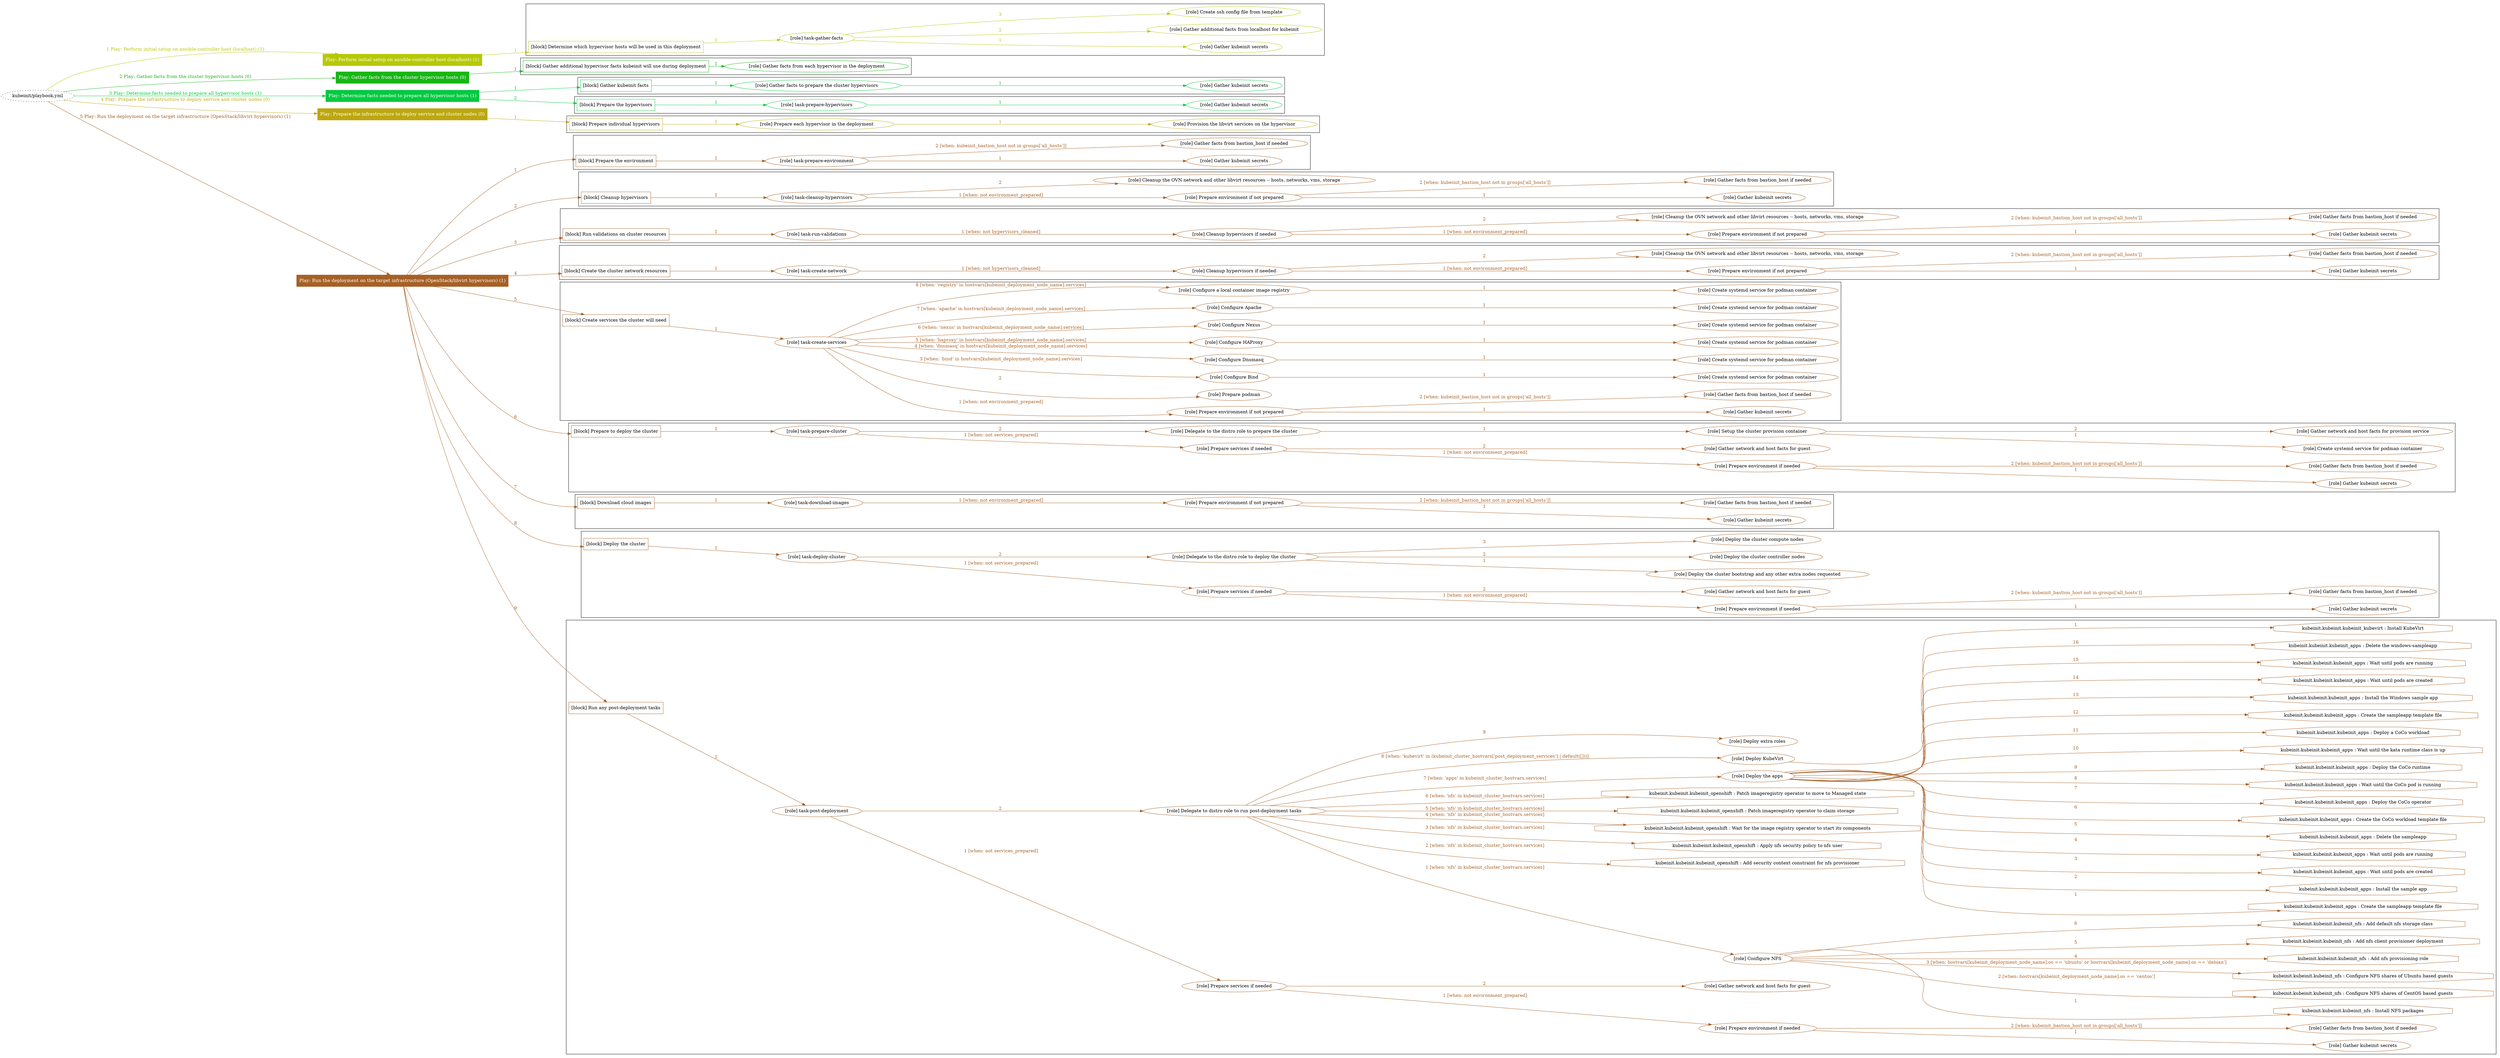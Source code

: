 digraph {
	graph [concentrate=true ordering=in rankdir=LR ratio=fill]
	edge [esep=5 sep=10]
	"kubeinit/playbook.yml" [URL="/home/runner/work/kubeinit/kubeinit/kubeinit/playbook.yml" id=playbook_7caccc2c style=dotted]
	"kubeinit/playbook.yml" -> play_052ec188 [label="1 Play: Perform initial setup on ansible-controller host (localhost) (1)" color="#b6c804" fontcolor="#b6c804" id=edge_play_052ec188 labeltooltip="1 Play: Perform initial setup on ansible-controller host (localhost) (1)" tooltip="1 Play: Perform initial setup on ansible-controller host (localhost) (1)"]
	subgraph "Play: Perform initial setup on ansible-controller host (localhost) (1)" {
		play_052ec188 [label="Play: Perform initial setup on ansible-controller host (localhost) (1)" URL="/home/runner/work/kubeinit/kubeinit/kubeinit/playbook.yml" color="#b6c804" fontcolor="#ffffff" id=play_052ec188 shape=box style=filled tooltip=localhost]
		play_052ec188 -> block_de390016 [label=1 color="#b6c804" fontcolor="#b6c804" id=edge_block_de390016 labeltooltip=1 tooltip=1]
		subgraph cluster_block_de390016 {
			block_de390016 [label="[block] Determine which hypervisor hosts will be used in this deployment" URL="/home/runner/work/kubeinit/kubeinit/kubeinit/playbook.yml" color="#b6c804" id=block_de390016 labeltooltip="Determine which hypervisor hosts will be used in this deployment" shape=box tooltip="Determine which hypervisor hosts will be used in this deployment"]
			block_de390016 -> role_a89147e7 [label="1 " color="#b6c804" fontcolor="#b6c804" id=edge_role_a89147e7 labeltooltip="1 " tooltip="1 "]
			subgraph "task-gather-facts" {
				role_a89147e7 [label="[role] task-gather-facts" URL="/home/runner/work/kubeinit/kubeinit/kubeinit/playbook.yml" color="#b6c804" id=role_a89147e7 tooltip="task-gather-facts"]
				role_a89147e7 -> role_5cc4574a [label="1 " color="#b6c804" fontcolor="#b6c804" id=edge_role_5cc4574a labeltooltip="1 " tooltip="1 "]
				subgraph "Gather kubeinit secrets" {
					role_5cc4574a [label="[role] Gather kubeinit secrets" URL="/home/runner/.ansible/collections/ansible_collections/kubeinit/kubeinit/roles/kubeinit_prepare/tasks/build_hypervisors_group.yml" color="#b6c804" id=role_5cc4574a tooltip="Gather kubeinit secrets"]
				}
				role_a89147e7 -> role_941da1dd [label="2 " color="#b6c804" fontcolor="#b6c804" id=edge_role_941da1dd labeltooltip="2 " tooltip="2 "]
				subgraph "Gather additional facts from localhost for kubeinit" {
					role_941da1dd [label="[role] Gather additional facts from localhost for kubeinit" URL="/home/runner/.ansible/collections/ansible_collections/kubeinit/kubeinit/roles/kubeinit_prepare/tasks/build_hypervisors_group.yml" color="#b6c804" id=role_941da1dd tooltip="Gather additional facts from localhost for kubeinit"]
				}
				role_a89147e7 -> role_3f30b07c [label="3 " color="#b6c804" fontcolor="#b6c804" id=edge_role_3f30b07c labeltooltip="3 " tooltip="3 "]
				subgraph "Create ssh config file from template" {
					role_3f30b07c [label="[role] Create ssh config file from template" URL="/home/runner/.ansible/collections/ansible_collections/kubeinit/kubeinit/roles/kubeinit_prepare/tasks/build_hypervisors_group.yml" color="#b6c804" id=role_3f30b07c tooltip="Create ssh config file from template"]
				}
			}
		}
	}
	"kubeinit/playbook.yml" -> play_6088ee90 [label="2 Play: Gather facts from the cluster hypervisor hosts (0)" color="#17b715" fontcolor="#17b715" id=edge_play_6088ee90 labeltooltip="2 Play: Gather facts from the cluster hypervisor hosts (0)" tooltip="2 Play: Gather facts from the cluster hypervisor hosts (0)"]
	subgraph "Play: Gather facts from the cluster hypervisor hosts (0)" {
		play_6088ee90 [label="Play: Gather facts from the cluster hypervisor hosts (0)" URL="/home/runner/work/kubeinit/kubeinit/kubeinit/playbook.yml" color="#17b715" fontcolor="#ffffff" id=play_6088ee90 shape=box style=filled tooltip="Play: Gather facts from the cluster hypervisor hosts (0)"]
		play_6088ee90 -> block_524aed94 [label=1 color="#17b715" fontcolor="#17b715" id=edge_block_524aed94 labeltooltip=1 tooltip=1]
		subgraph cluster_block_524aed94 {
			block_524aed94 [label="[block] Gather additional hypervisor facts kubeinit will use during deployment" URL="/home/runner/work/kubeinit/kubeinit/kubeinit/playbook.yml" color="#17b715" id=block_524aed94 labeltooltip="Gather additional hypervisor facts kubeinit will use during deployment" shape=box tooltip="Gather additional hypervisor facts kubeinit will use during deployment"]
			block_524aed94 -> role_f97b3490 [label="1 " color="#17b715" fontcolor="#17b715" id=edge_role_f97b3490 labeltooltip="1 " tooltip="1 "]
			subgraph "Gather facts from each hypervisor in the deployment" {
				role_f97b3490 [label="[role] Gather facts from each hypervisor in the deployment" URL="/home/runner/work/kubeinit/kubeinit/kubeinit/playbook.yml" color="#17b715" id=role_f97b3490 tooltip="Gather facts from each hypervisor in the deployment"]
			}
		}
	}
	"kubeinit/playbook.yml" -> play_246cdede [label="3 Play: Determine facts needed to prepare all hypervisor hosts (1)" color="#03c941" fontcolor="#03c941" id=edge_play_246cdede labeltooltip="3 Play: Determine facts needed to prepare all hypervisor hosts (1)" tooltip="3 Play: Determine facts needed to prepare all hypervisor hosts (1)"]
	subgraph "Play: Determine facts needed to prepare all hypervisor hosts (1)" {
		play_246cdede [label="Play: Determine facts needed to prepare all hypervisor hosts (1)" URL="/home/runner/work/kubeinit/kubeinit/kubeinit/playbook.yml" color="#03c941" fontcolor="#ffffff" id=play_246cdede shape=box style=filled tooltip=localhost]
		play_246cdede -> block_df36504a [label=1 color="#03c941" fontcolor="#03c941" id=edge_block_df36504a labeltooltip=1 tooltip=1]
		subgraph cluster_block_df36504a {
			block_df36504a [label="[block] Gather kubeinit facts" URL="/home/runner/work/kubeinit/kubeinit/kubeinit/playbook.yml" color="#03c941" id=block_df36504a labeltooltip="Gather kubeinit facts" shape=box tooltip="Gather kubeinit facts"]
			block_df36504a -> role_684ab163 [label="1 " color="#03c941" fontcolor="#03c941" id=edge_role_684ab163 labeltooltip="1 " tooltip="1 "]
			subgraph "Gather facts to prepare the cluster hypervisors" {
				role_684ab163 [label="[role] Gather facts to prepare the cluster hypervisors" URL="/home/runner/work/kubeinit/kubeinit/kubeinit/playbook.yml" color="#03c941" id=role_684ab163 tooltip="Gather facts to prepare the cluster hypervisors"]
				role_684ab163 -> role_bad10340 [label="1 " color="#03c941" fontcolor="#03c941" id=edge_role_bad10340 labeltooltip="1 " tooltip="1 "]
				subgraph "Gather kubeinit secrets" {
					role_bad10340 [label="[role] Gather kubeinit secrets" URL="/home/runner/.ansible/collections/ansible_collections/kubeinit/kubeinit/roles/kubeinit_prepare/tasks/gather_kubeinit_facts.yml" color="#03c941" id=role_bad10340 tooltip="Gather kubeinit secrets"]
				}
			}
		}
		play_246cdede -> block_a60d26b1 [label=2 color="#03c941" fontcolor="#03c941" id=edge_block_a60d26b1 labeltooltip=2 tooltip=2]
		subgraph cluster_block_a60d26b1 {
			block_a60d26b1 [label="[block] Prepare the hypervisors" URL="/home/runner/work/kubeinit/kubeinit/kubeinit/playbook.yml" color="#03c941" id=block_a60d26b1 labeltooltip="Prepare the hypervisors" shape=box tooltip="Prepare the hypervisors"]
			block_a60d26b1 -> role_0e15c439 [label="1 " color="#03c941" fontcolor="#03c941" id=edge_role_0e15c439 labeltooltip="1 " tooltip="1 "]
			subgraph "task-prepare-hypervisors" {
				role_0e15c439 [label="[role] task-prepare-hypervisors" URL="/home/runner/work/kubeinit/kubeinit/kubeinit/playbook.yml" color="#03c941" id=role_0e15c439 tooltip="task-prepare-hypervisors"]
				role_0e15c439 -> role_aad4781d [label="1 " color="#03c941" fontcolor="#03c941" id=edge_role_aad4781d labeltooltip="1 " tooltip="1 "]
				subgraph "Gather kubeinit secrets" {
					role_aad4781d [label="[role] Gather kubeinit secrets" URL="/home/runner/.ansible/collections/ansible_collections/kubeinit/kubeinit/roles/kubeinit_prepare/tasks/gather_kubeinit_facts.yml" color="#03c941" id=role_aad4781d tooltip="Gather kubeinit secrets"]
				}
			}
		}
	}
	"kubeinit/playbook.yml" -> play_c3476d2b [label="4 Play: Prepare the infrastructure to deploy service and cluster nodes (0)" color="#bda70f" fontcolor="#bda70f" id=edge_play_c3476d2b labeltooltip="4 Play: Prepare the infrastructure to deploy service and cluster nodes (0)" tooltip="4 Play: Prepare the infrastructure to deploy service and cluster nodes (0)"]
	subgraph "Play: Prepare the infrastructure to deploy service and cluster nodes (0)" {
		play_c3476d2b [label="Play: Prepare the infrastructure to deploy service and cluster nodes (0)" URL="/home/runner/work/kubeinit/kubeinit/kubeinit/playbook.yml" color="#bda70f" fontcolor="#ffffff" id=play_c3476d2b shape=box style=filled tooltip="Play: Prepare the infrastructure to deploy service and cluster nodes (0)"]
		play_c3476d2b -> block_75ac2900 [label=1 color="#bda70f" fontcolor="#bda70f" id=edge_block_75ac2900 labeltooltip=1 tooltip=1]
		subgraph cluster_block_75ac2900 {
			block_75ac2900 [label="[block] Prepare individual hypervisors" URL="/home/runner/work/kubeinit/kubeinit/kubeinit/playbook.yml" color="#bda70f" id=block_75ac2900 labeltooltip="Prepare individual hypervisors" shape=box tooltip="Prepare individual hypervisors"]
			block_75ac2900 -> role_3e5d1b0d [label="1 " color="#bda70f" fontcolor="#bda70f" id=edge_role_3e5d1b0d labeltooltip="1 " tooltip="1 "]
			subgraph "Prepare each hypervisor in the deployment" {
				role_3e5d1b0d [label="[role] Prepare each hypervisor in the deployment" URL="/home/runner/work/kubeinit/kubeinit/kubeinit/playbook.yml" color="#bda70f" id=role_3e5d1b0d tooltip="Prepare each hypervisor in the deployment"]
				role_3e5d1b0d -> role_a21c7b26 [label="1 " color="#bda70f" fontcolor="#bda70f" id=edge_role_a21c7b26 labeltooltip="1 " tooltip="1 "]
				subgraph "Provision the libvirt services on the hypervisor" {
					role_a21c7b26 [label="[role] Provision the libvirt services on the hypervisor" URL="/home/runner/.ansible/collections/ansible_collections/kubeinit/kubeinit/roles/kubeinit_prepare/tasks/prepare_hypervisor.yml" color="#bda70f" id=role_a21c7b26 tooltip="Provision the libvirt services on the hypervisor"]
				}
			}
		}
	}
	"kubeinit/playbook.yml" -> play_fa76d219 [label="5 Play: Run the deployment on the target infrastructure (OpenStack/libvirt hypervisors) (1)" color="#a66026" fontcolor="#a66026" id=edge_play_fa76d219 labeltooltip="5 Play: Run the deployment on the target infrastructure (OpenStack/libvirt hypervisors) (1)" tooltip="5 Play: Run the deployment on the target infrastructure (OpenStack/libvirt hypervisors) (1)"]
	subgraph "Play: Run the deployment on the target infrastructure (OpenStack/libvirt hypervisors) (1)" {
		play_fa76d219 [label="Play: Run the deployment on the target infrastructure (OpenStack/libvirt hypervisors) (1)" URL="/home/runner/work/kubeinit/kubeinit/kubeinit/playbook.yml" color="#a66026" fontcolor="#ffffff" id=play_fa76d219 shape=box style=filled tooltip=localhost]
		play_fa76d219 -> block_52be58df [label=1 color="#a66026" fontcolor="#a66026" id=edge_block_52be58df labeltooltip=1 tooltip=1]
		subgraph cluster_block_52be58df {
			block_52be58df [label="[block] Prepare the environment" URL="/home/runner/work/kubeinit/kubeinit/kubeinit/playbook.yml" color="#a66026" id=block_52be58df labeltooltip="Prepare the environment" shape=box tooltip="Prepare the environment"]
			block_52be58df -> role_22f18d8b [label="1 " color="#a66026" fontcolor="#a66026" id=edge_role_22f18d8b labeltooltip="1 " tooltip="1 "]
			subgraph "task-prepare-environment" {
				role_22f18d8b [label="[role] task-prepare-environment" URL="/home/runner/work/kubeinit/kubeinit/kubeinit/playbook.yml" color="#a66026" id=role_22f18d8b tooltip="task-prepare-environment"]
				role_22f18d8b -> role_0d97df07 [label="1 " color="#a66026" fontcolor="#a66026" id=edge_role_0d97df07 labeltooltip="1 " tooltip="1 "]
				subgraph "Gather kubeinit secrets" {
					role_0d97df07 [label="[role] Gather kubeinit secrets" URL="/home/runner/.ansible/collections/ansible_collections/kubeinit/kubeinit/roles/kubeinit_prepare/tasks/gather_kubeinit_facts.yml" color="#a66026" id=role_0d97df07 tooltip="Gather kubeinit secrets"]
				}
				role_22f18d8b -> role_8c4b9aba [label="2 [when: kubeinit_bastion_host not in groups['all_hosts']]" color="#a66026" fontcolor="#a66026" id=edge_role_8c4b9aba labeltooltip="2 [when: kubeinit_bastion_host not in groups['all_hosts']]" tooltip="2 [when: kubeinit_bastion_host not in groups['all_hosts']]"]
				subgraph "Gather facts from bastion_host if needed" {
					role_8c4b9aba [label="[role] Gather facts from bastion_host if needed" URL="/home/runner/.ansible/collections/ansible_collections/kubeinit/kubeinit/roles/kubeinit_prepare/tasks/main.yml" color="#a66026" id=role_8c4b9aba tooltip="Gather facts from bastion_host if needed"]
				}
			}
		}
		play_fa76d219 -> block_87f3bd7c [label=2 color="#a66026" fontcolor="#a66026" id=edge_block_87f3bd7c labeltooltip=2 tooltip=2]
		subgraph cluster_block_87f3bd7c {
			block_87f3bd7c [label="[block] Cleanup hypervisors" URL="/home/runner/work/kubeinit/kubeinit/kubeinit/playbook.yml" color="#a66026" id=block_87f3bd7c labeltooltip="Cleanup hypervisors" shape=box tooltip="Cleanup hypervisors"]
			block_87f3bd7c -> role_49908300 [label="1 " color="#a66026" fontcolor="#a66026" id=edge_role_49908300 labeltooltip="1 " tooltip="1 "]
			subgraph "task-cleanup-hypervisors" {
				role_49908300 [label="[role] task-cleanup-hypervisors" URL="/home/runner/work/kubeinit/kubeinit/kubeinit/playbook.yml" color="#a66026" id=role_49908300 tooltip="task-cleanup-hypervisors"]
				role_49908300 -> role_46cbdfb8 [label="1 [when: not environment_prepared]" color="#a66026" fontcolor="#a66026" id=edge_role_46cbdfb8 labeltooltip="1 [when: not environment_prepared]" tooltip="1 [when: not environment_prepared]"]
				subgraph "Prepare environment if not prepared" {
					role_46cbdfb8 [label="[role] Prepare environment if not prepared" URL="/home/runner/.ansible/collections/ansible_collections/kubeinit/kubeinit/roles/kubeinit_libvirt/tasks/cleanup_hypervisors.yml" color="#a66026" id=role_46cbdfb8 tooltip="Prepare environment if not prepared"]
					role_46cbdfb8 -> role_9b602594 [label="1 " color="#a66026" fontcolor="#a66026" id=edge_role_9b602594 labeltooltip="1 " tooltip="1 "]
					subgraph "Gather kubeinit secrets" {
						role_9b602594 [label="[role] Gather kubeinit secrets" URL="/home/runner/.ansible/collections/ansible_collections/kubeinit/kubeinit/roles/kubeinit_prepare/tasks/gather_kubeinit_facts.yml" color="#a66026" id=role_9b602594 tooltip="Gather kubeinit secrets"]
					}
					role_46cbdfb8 -> role_7b9285cd [label="2 [when: kubeinit_bastion_host not in groups['all_hosts']]" color="#a66026" fontcolor="#a66026" id=edge_role_7b9285cd labeltooltip="2 [when: kubeinit_bastion_host not in groups['all_hosts']]" tooltip="2 [when: kubeinit_bastion_host not in groups['all_hosts']]"]
					subgraph "Gather facts from bastion_host if needed" {
						role_7b9285cd [label="[role] Gather facts from bastion_host if needed" URL="/home/runner/.ansible/collections/ansible_collections/kubeinit/kubeinit/roles/kubeinit_prepare/tasks/main.yml" color="#a66026" id=role_7b9285cd tooltip="Gather facts from bastion_host if needed"]
					}
				}
				role_49908300 -> role_9b6a5ab7 [label="2 " color="#a66026" fontcolor="#a66026" id=edge_role_9b6a5ab7 labeltooltip="2 " tooltip="2 "]
				subgraph "Cleanup the OVN network and other libvirt resources -- hosts, networks, vms, storage" {
					role_9b6a5ab7 [label="[role] Cleanup the OVN network and other libvirt resources -- hosts, networks, vms, storage" URL="/home/runner/.ansible/collections/ansible_collections/kubeinit/kubeinit/roles/kubeinit_libvirt/tasks/cleanup_hypervisors.yml" color="#a66026" id=role_9b6a5ab7 tooltip="Cleanup the OVN network and other libvirt resources -- hosts, networks, vms, storage"]
				}
			}
		}
		play_fa76d219 -> block_593d9c73 [label=3 color="#a66026" fontcolor="#a66026" id=edge_block_593d9c73 labeltooltip=3 tooltip=3]
		subgraph cluster_block_593d9c73 {
			block_593d9c73 [label="[block] Run validations on cluster resources" URL="/home/runner/work/kubeinit/kubeinit/kubeinit/playbook.yml" color="#a66026" id=block_593d9c73 labeltooltip="Run validations on cluster resources" shape=box tooltip="Run validations on cluster resources"]
			block_593d9c73 -> role_c6d130b9 [label="1 " color="#a66026" fontcolor="#a66026" id=edge_role_c6d130b9 labeltooltip="1 " tooltip="1 "]
			subgraph "task-run-validations" {
				role_c6d130b9 [label="[role] task-run-validations" URL="/home/runner/work/kubeinit/kubeinit/kubeinit/playbook.yml" color="#a66026" id=role_c6d130b9 tooltip="task-run-validations"]
				role_c6d130b9 -> role_a8883b51 [label="1 [when: not hypervisors_cleaned]" color="#a66026" fontcolor="#a66026" id=edge_role_a8883b51 labeltooltip="1 [when: not hypervisors_cleaned]" tooltip="1 [when: not hypervisors_cleaned]"]
				subgraph "Cleanup hypervisors if needed" {
					role_a8883b51 [label="[role] Cleanup hypervisors if needed" URL="/home/runner/.ansible/collections/ansible_collections/kubeinit/kubeinit/roles/kubeinit_validations/tasks/main.yml" color="#a66026" id=role_a8883b51 tooltip="Cleanup hypervisors if needed"]
					role_a8883b51 -> role_272aaaf1 [label="1 [when: not environment_prepared]" color="#a66026" fontcolor="#a66026" id=edge_role_272aaaf1 labeltooltip="1 [when: not environment_prepared]" tooltip="1 [when: not environment_prepared]"]
					subgraph "Prepare environment if not prepared" {
						role_272aaaf1 [label="[role] Prepare environment if not prepared" URL="/home/runner/.ansible/collections/ansible_collections/kubeinit/kubeinit/roles/kubeinit_libvirt/tasks/cleanup_hypervisors.yml" color="#a66026" id=role_272aaaf1 tooltip="Prepare environment if not prepared"]
						role_272aaaf1 -> role_849176b8 [label="1 " color="#a66026" fontcolor="#a66026" id=edge_role_849176b8 labeltooltip="1 " tooltip="1 "]
						subgraph "Gather kubeinit secrets" {
							role_849176b8 [label="[role] Gather kubeinit secrets" URL="/home/runner/.ansible/collections/ansible_collections/kubeinit/kubeinit/roles/kubeinit_prepare/tasks/gather_kubeinit_facts.yml" color="#a66026" id=role_849176b8 tooltip="Gather kubeinit secrets"]
						}
						role_272aaaf1 -> role_8561d963 [label="2 [when: kubeinit_bastion_host not in groups['all_hosts']]" color="#a66026" fontcolor="#a66026" id=edge_role_8561d963 labeltooltip="2 [when: kubeinit_bastion_host not in groups['all_hosts']]" tooltip="2 [when: kubeinit_bastion_host not in groups['all_hosts']]"]
						subgraph "Gather facts from bastion_host if needed" {
							role_8561d963 [label="[role] Gather facts from bastion_host if needed" URL="/home/runner/.ansible/collections/ansible_collections/kubeinit/kubeinit/roles/kubeinit_prepare/tasks/main.yml" color="#a66026" id=role_8561d963 tooltip="Gather facts from bastion_host if needed"]
						}
					}
					role_a8883b51 -> role_794e3083 [label="2 " color="#a66026" fontcolor="#a66026" id=edge_role_794e3083 labeltooltip="2 " tooltip="2 "]
					subgraph "Cleanup the OVN network and other libvirt resources -- hosts, networks, vms, storage" {
						role_794e3083 [label="[role] Cleanup the OVN network and other libvirt resources -- hosts, networks, vms, storage" URL="/home/runner/.ansible/collections/ansible_collections/kubeinit/kubeinit/roles/kubeinit_libvirt/tasks/cleanup_hypervisors.yml" color="#a66026" id=role_794e3083 tooltip="Cleanup the OVN network and other libvirt resources -- hosts, networks, vms, storage"]
					}
				}
			}
		}
		play_fa76d219 -> block_bc92bdd3 [label=4 color="#a66026" fontcolor="#a66026" id=edge_block_bc92bdd3 labeltooltip=4 tooltip=4]
		subgraph cluster_block_bc92bdd3 {
			block_bc92bdd3 [label="[block] Create the cluster network resources" URL="/home/runner/work/kubeinit/kubeinit/kubeinit/playbook.yml" color="#a66026" id=block_bc92bdd3 labeltooltip="Create the cluster network resources" shape=box tooltip="Create the cluster network resources"]
			block_bc92bdd3 -> role_91d715c3 [label="1 " color="#a66026" fontcolor="#a66026" id=edge_role_91d715c3 labeltooltip="1 " tooltip="1 "]
			subgraph "task-create-network" {
				role_91d715c3 [label="[role] task-create-network" URL="/home/runner/work/kubeinit/kubeinit/kubeinit/playbook.yml" color="#a66026" id=role_91d715c3 tooltip="task-create-network"]
				role_91d715c3 -> role_18b3942b [label="1 [when: not hypervisors_cleaned]" color="#a66026" fontcolor="#a66026" id=edge_role_18b3942b labeltooltip="1 [when: not hypervisors_cleaned]" tooltip="1 [when: not hypervisors_cleaned]"]
				subgraph "Cleanup hypervisors if needed" {
					role_18b3942b [label="[role] Cleanup hypervisors if needed" URL="/home/runner/.ansible/collections/ansible_collections/kubeinit/kubeinit/roles/kubeinit_libvirt/tasks/create_network.yml" color="#a66026" id=role_18b3942b tooltip="Cleanup hypervisors if needed"]
					role_18b3942b -> role_9493e08c [label="1 [when: not environment_prepared]" color="#a66026" fontcolor="#a66026" id=edge_role_9493e08c labeltooltip="1 [when: not environment_prepared]" tooltip="1 [when: not environment_prepared]"]
					subgraph "Prepare environment if not prepared" {
						role_9493e08c [label="[role] Prepare environment if not prepared" URL="/home/runner/.ansible/collections/ansible_collections/kubeinit/kubeinit/roles/kubeinit_libvirt/tasks/cleanup_hypervisors.yml" color="#a66026" id=role_9493e08c tooltip="Prepare environment if not prepared"]
						role_9493e08c -> role_38423f7a [label="1 " color="#a66026" fontcolor="#a66026" id=edge_role_38423f7a labeltooltip="1 " tooltip="1 "]
						subgraph "Gather kubeinit secrets" {
							role_38423f7a [label="[role] Gather kubeinit secrets" URL="/home/runner/.ansible/collections/ansible_collections/kubeinit/kubeinit/roles/kubeinit_prepare/tasks/gather_kubeinit_facts.yml" color="#a66026" id=role_38423f7a tooltip="Gather kubeinit secrets"]
						}
						role_9493e08c -> role_fb073f5f [label="2 [when: kubeinit_bastion_host not in groups['all_hosts']]" color="#a66026" fontcolor="#a66026" id=edge_role_fb073f5f labeltooltip="2 [when: kubeinit_bastion_host not in groups['all_hosts']]" tooltip="2 [when: kubeinit_bastion_host not in groups['all_hosts']]"]
						subgraph "Gather facts from bastion_host if needed" {
							role_fb073f5f [label="[role] Gather facts from bastion_host if needed" URL="/home/runner/.ansible/collections/ansible_collections/kubeinit/kubeinit/roles/kubeinit_prepare/tasks/main.yml" color="#a66026" id=role_fb073f5f tooltip="Gather facts from bastion_host if needed"]
						}
					}
					role_18b3942b -> role_b836a4b8 [label="2 " color="#a66026" fontcolor="#a66026" id=edge_role_b836a4b8 labeltooltip="2 " tooltip="2 "]
					subgraph "Cleanup the OVN network and other libvirt resources -- hosts, networks, vms, storage" {
						role_b836a4b8 [label="[role] Cleanup the OVN network and other libvirt resources -- hosts, networks, vms, storage" URL="/home/runner/.ansible/collections/ansible_collections/kubeinit/kubeinit/roles/kubeinit_libvirt/tasks/cleanup_hypervisors.yml" color="#a66026" id=role_b836a4b8 tooltip="Cleanup the OVN network and other libvirt resources -- hosts, networks, vms, storage"]
					}
				}
			}
		}
		play_fa76d219 -> block_0bf0292f [label=5 color="#a66026" fontcolor="#a66026" id=edge_block_0bf0292f labeltooltip=5 tooltip=5]
		subgraph cluster_block_0bf0292f {
			block_0bf0292f [label="[block] Create services the cluster will need" URL="/home/runner/work/kubeinit/kubeinit/kubeinit/playbook.yml" color="#a66026" id=block_0bf0292f labeltooltip="Create services the cluster will need" shape=box tooltip="Create services the cluster will need"]
			block_0bf0292f -> role_59e0de93 [label="1 " color="#a66026" fontcolor="#a66026" id=edge_role_59e0de93 labeltooltip="1 " tooltip="1 "]
			subgraph "task-create-services" {
				role_59e0de93 [label="[role] task-create-services" URL="/home/runner/work/kubeinit/kubeinit/kubeinit/playbook.yml" color="#a66026" id=role_59e0de93 tooltip="task-create-services"]
				role_59e0de93 -> role_159d2322 [label="1 [when: not environment_prepared]" color="#a66026" fontcolor="#a66026" id=edge_role_159d2322 labeltooltip="1 [when: not environment_prepared]" tooltip="1 [when: not environment_prepared]"]
				subgraph "Prepare environment if not prepared" {
					role_159d2322 [label="[role] Prepare environment if not prepared" URL="/home/runner/.ansible/collections/ansible_collections/kubeinit/kubeinit/roles/kubeinit_services/tasks/main.yml" color="#a66026" id=role_159d2322 tooltip="Prepare environment if not prepared"]
					role_159d2322 -> role_83929700 [label="1 " color="#a66026" fontcolor="#a66026" id=edge_role_83929700 labeltooltip="1 " tooltip="1 "]
					subgraph "Gather kubeinit secrets" {
						role_83929700 [label="[role] Gather kubeinit secrets" URL="/home/runner/.ansible/collections/ansible_collections/kubeinit/kubeinit/roles/kubeinit_prepare/tasks/gather_kubeinit_facts.yml" color="#a66026" id=role_83929700 tooltip="Gather kubeinit secrets"]
					}
					role_159d2322 -> role_8c4a5a46 [label="2 [when: kubeinit_bastion_host not in groups['all_hosts']]" color="#a66026" fontcolor="#a66026" id=edge_role_8c4a5a46 labeltooltip="2 [when: kubeinit_bastion_host not in groups['all_hosts']]" tooltip="2 [when: kubeinit_bastion_host not in groups['all_hosts']]"]
					subgraph "Gather facts from bastion_host if needed" {
						role_8c4a5a46 [label="[role] Gather facts from bastion_host if needed" URL="/home/runner/.ansible/collections/ansible_collections/kubeinit/kubeinit/roles/kubeinit_prepare/tasks/main.yml" color="#a66026" id=role_8c4a5a46 tooltip="Gather facts from bastion_host if needed"]
					}
				}
				role_59e0de93 -> role_823efecc [label="2 " color="#a66026" fontcolor="#a66026" id=edge_role_823efecc labeltooltip="2 " tooltip="2 "]
				subgraph "Prepare podman" {
					role_823efecc [label="[role] Prepare podman" URL="/home/runner/.ansible/collections/ansible_collections/kubeinit/kubeinit/roles/kubeinit_services/tasks/00_create_service_pod.yml" color="#a66026" id=role_823efecc tooltip="Prepare podman"]
				}
				role_59e0de93 -> role_082ff257 [label="3 [when: 'bind' in hostvars[kubeinit_deployment_node_name].services]" color="#a66026" fontcolor="#a66026" id=edge_role_082ff257 labeltooltip="3 [when: 'bind' in hostvars[kubeinit_deployment_node_name].services]" tooltip="3 [when: 'bind' in hostvars[kubeinit_deployment_node_name].services]"]
				subgraph "Configure Bind" {
					role_082ff257 [label="[role] Configure Bind" URL="/home/runner/.ansible/collections/ansible_collections/kubeinit/kubeinit/roles/kubeinit_services/tasks/start_services_containers.yml" color="#a66026" id=role_082ff257 tooltip="Configure Bind"]
					role_082ff257 -> role_c52becf5 [label="1 " color="#a66026" fontcolor="#a66026" id=edge_role_c52becf5 labeltooltip="1 " tooltip="1 "]
					subgraph "Create systemd service for podman container" {
						role_c52becf5 [label="[role] Create systemd service for podman container" URL="/home/runner/.ansible/collections/ansible_collections/kubeinit/kubeinit/roles/kubeinit_bind/tasks/main.yml" color="#a66026" id=role_c52becf5 tooltip="Create systemd service for podman container"]
					}
				}
				role_59e0de93 -> role_8fe1f6d3 [label="4 [when: 'dnsmasq' in hostvars[kubeinit_deployment_node_name].services]" color="#a66026" fontcolor="#a66026" id=edge_role_8fe1f6d3 labeltooltip="4 [when: 'dnsmasq' in hostvars[kubeinit_deployment_node_name].services]" tooltip="4 [when: 'dnsmasq' in hostvars[kubeinit_deployment_node_name].services]"]
				subgraph "Configure Dnsmasq" {
					role_8fe1f6d3 [label="[role] Configure Dnsmasq" URL="/home/runner/.ansible/collections/ansible_collections/kubeinit/kubeinit/roles/kubeinit_services/tasks/start_services_containers.yml" color="#a66026" id=role_8fe1f6d3 tooltip="Configure Dnsmasq"]
					role_8fe1f6d3 -> role_b44416aa [label="1 " color="#a66026" fontcolor="#a66026" id=edge_role_b44416aa labeltooltip="1 " tooltip="1 "]
					subgraph "Create systemd service for podman container" {
						role_b44416aa [label="[role] Create systemd service for podman container" URL="/home/runner/.ansible/collections/ansible_collections/kubeinit/kubeinit/roles/kubeinit_dnsmasq/tasks/main.yml" color="#a66026" id=role_b44416aa tooltip="Create systemd service for podman container"]
					}
				}
				role_59e0de93 -> role_32de8da9 [label="5 [when: 'haproxy' in hostvars[kubeinit_deployment_node_name].services]" color="#a66026" fontcolor="#a66026" id=edge_role_32de8da9 labeltooltip="5 [when: 'haproxy' in hostvars[kubeinit_deployment_node_name].services]" tooltip="5 [when: 'haproxy' in hostvars[kubeinit_deployment_node_name].services]"]
				subgraph "Configure HAProxy" {
					role_32de8da9 [label="[role] Configure HAProxy" URL="/home/runner/.ansible/collections/ansible_collections/kubeinit/kubeinit/roles/kubeinit_services/tasks/start_services_containers.yml" color="#a66026" id=role_32de8da9 tooltip="Configure HAProxy"]
					role_32de8da9 -> role_67f61ed8 [label="1 " color="#a66026" fontcolor="#a66026" id=edge_role_67f61ed8 labeltooltip="1 " tooltip="1 "]
					subgraph "Create systemd service for podman container" {
						role_67f61ed8 [label="[role] Create systemd service for podman container" URL="/home/runner/.ansible/collections/ansible_collections/kubeinit/kubeinit/roles/kubeinit_haproxy/tasks/main.yml" color="#a66026" id=role_67f61ed8 tooltip="Create systemd service for podman container"]
					}
				}
				role_59e0de93 -> role_c5068775 [label="6 [when: 'nexus' in hostvars[kubeinit_deployment_node_name].services]" color="#a66026" fontcolor="#a66026" id=edge_role_c5068775 labeltooltip="6 [when: 'nexus' in hostvars[kubeinit_deployment_node_name].services]" tooltip="6 [when: 'nexus' in hostvars[kubeinit_deployment_node_name].services]"]
				subgraph "Configure Nexus" {
					role_c5068775 [label="[role] Configure Nexus" URL="/home/runner/.ansible/collections/ansible_collections/kubeinit/kubeinit/roles/kubeinit_services/tasks/start_services_containers.yml" color="#a66026" id=role_c5068775 tooltip="Configure Nexus"]
					role_c5068775 -> role_cf55303d [label="1 " color="#a66026" fontcolor="#a66026" id=edge_role_cf55303d labeltooltip="1 " tooltip="1 "]
					subgraph "Create systemd service for podman container" {
						role_cf55303d [label="[role] Create systemd service for podman container" URL="/home/runner/.ansible/collections/ansible_collections/kubeinit/kubeinit/roles/kubeinit_nexus/tasks/main.yml" color="#a66026" id=role_cf55303d tooltip="Create systemd service for podman container"]
					}
				}
				role_59e0de93 -> role_8503c3cc [label="7 [when: 'apache' in hostvars[kubeinit_deployment_node_name].services]" color="#a66026" fontcolor="#a66026" id=edge_role_8503c3cc labeltooltip="7 [when: 'apache' in hostvars[kubeinit_deployment_node_name].services]" tooltip="7 [when: 'apache' in hostvars[kubeinit_deployment_node_name].services]"]
				subgraph "Configure Apache" {
					role_8503c3cc [label="[role] Configure Apache" URL="/home/runner/.ansible/collections/ansible_collections/kubeinit/kubeinit/roles/kubeinit_services/tasks/start_services_containers.yml" color="#a66026" id=role_8503c3cc tooltip="Configure Apache"]
					role_8503c3cc -> role_aa6d8f97 [label="1 " color="#a66026" fontcolor="#a66026" id=edge_role_aa6d8f97 labeltooltip="1 " tooltip="1 "]
					subgraph "Create systemd service for podman container" {
						role_aa6d8f97 [label="[role] Create systemd service for podman container" URL="/home/runner/.ansible/collections/ansible_collections/kubeinit/kubeinit/roles/kubeinit_apache/tasks/main.yml" color="#a66026" id=role_aa6d8f97 tooltip="Create systemd service for podman container"]
					}
				}
				role_59e0de93 -> role_3de831b3 [label="8 [when: 'registry' in hostvars[kubeinit_deployment_node_name].services]" color="#a66026" fontcolor="#a66026" id=edge_role_3de831b3 labeltooltip="8 [when: 'registry' in hostvars[kubeinit_deployment_node_name].services]" tooltip="8 [when: 'registry' in hostvars[kubeinit_deployment_node_name].services]"]
				subgraph "Configure a local container image registry" {
					role_3de831b3 [label="[role] Configure a local container image registry" URL="/home/runner/.ansible/collections/ansible_collections/kubeinit/kubeinit/roles/kubeinit_services/tasks/start_services_containers.yml" color="#a66026" id=role_3de831b3 tooltip="Configure a local container image registry"]
					role_3de831b3 -> role_7691fb52 [label="1 " color="#a66026" fontcolor="#a66026" id=edge_role_7691fb52 labeltooltip="1 " tooltip="1 "]
					subgraph "Create systemd service for podman container" {
						role_7691fb52 [label="[role] Create systemd service for podman container" URL="/home/runner/.ansible/collections/ansible_collections/kubeinit/kubeinit/roles/kubeinit_registry/tasks/main.yml" color="#a66026" id=role_7691fb52 tooltip="Create systemd service for podman container"]
					}
				}
			}
		}
		play_fa76d219 -> block_f7a7e566 [label=6 color="#a66026" fontcolor="#a66026" id=edge_block_f7a7e566 labeltooltip=6 tooltip=6]
		subgraph cluster_block_f7a7e566 {
			block_f7a7e566 [label="[block] Prepare to deploy the cluster" URL="/home/runner/work/kubeinit/kubeinit/kubeinit/playbook.yml" color="#a66026" id=block_f7a7e566 labeltooltip="Prepare to deploy the cluster" shape=box tooltip="Prepare to deploy the cluster"]
			block_f7a7e566 -> role_94cb522f [label="1 " color="#a66026" fontcolor="#a66026" id=edge_role_94cb522f labeltooltip="1 " tooltip="1 "]
			subgraph "task-prepare-cluster" {
				role_94cb522f [label="[role] task-prepare-cluster" URL="/home/runner/work/kubeinit/kubeinit/kubeinit/playbook.yml" color="#a66026" id=role_94cb522f tooltip="task-prepare-cluster"]
				role_94cb522f -> role_67b47919 [label="1 [when: not services_prepared]" color="#a66026" fontcolor="#a66026" id=edge_role_67b47919 labeltooltip="1 [when: not services_prepared]" tooltip="1 [when: not services_prepared]"]
				subgraph "Prepare services if needed" {
					role_67b47919 [label="[role] Prepare services if needed" URL="/home/runner/.ansible/collections/ansible_collections/kubeinit/kubeinit/roles/kubeinit_prepare/tasks/prepare_cluster.yml" color="#a66026" id=role_67b47919 tooltip="Prepare services if needed"]
					role_67b47919 -> role_c37b4c94 [label="1 [when: not environment_prepared]" color="#a66026" fontcolor="#a66026" id=edge_role_c37b4c94 labeltooltip="1 [when: not environment_prepared]" tooltip="1 [when: not environment_prepared]"]
					subgraph "Prepare environment if needed" {
						role_c37b4c94 [label="[role] Prepare environment if needed" URL="/home/runner/.ansible/collections/ansible_collections/kubeinit/kubeinit/roles/kubeinit_services/tasks/prepare_services.yml" color="#a66026" id=role_c37b4c94 tooltip="Prepare environment if needed"]
						role_c37b4c94 -> role_f7d04e47 [label="1 " color="#a66026" fontcolor="#a66026" id=edge_role_f7d04e47 labeltooltip="1 " tooltip="1 "]
						subgraph "Gather kubeinit secrets" {
							role_f7d04e47 [label="[role] Gather kubeinit secrets" URL="/home/runner/.ansible/collections/ansible_collections/kubeinit/kubeinit/roles/kubeinit_prepare/tasks/gather_kubeinit_facts.yml" color="#a66026" id=role_f7d04e47 tooltip="Gather kubeinit secrets"]
						}
						role_c37b4c94 -> role_a3f13195 [label="2 [when: kubeinit_bastion_host not in groups['all_hosts']]" color="#a66026" fontcolor="#a66026" id=edge_role_a3f13195 labeltooltip="2 [when: kubeinit_bastion_host not in groups['all_hosts']]" tooltip="2 [when: kubeinit_bastion_host not in groups['all_hosts']]"]
						subgraph "Gather facts from bastion_host if needed" {
							role_a3f13195 [label="[role] Gather facts from bastion_host if needed" URL="/home/runner/.ansible/collections/ansible_collections/kubeinit/kubeinit/roles/kubeinit_prepare/tasks/main.yml" color="#a66026" id=role_a3f13195 tooltip="Gather facts from bastion_host if needed"]
						}
					}
					role_67b47919 -> role_92b4b3f5 [label="2 " color="#a66026" fontcolor="#a66026" id=edge_role_92b4b3f5 labeltooltip="2 " tooltip="2 "]
					subgraph "Gather network and host facts for guest" {
						role_92b4b3f5 [label="[role] Gather network and host facts for guest" URL="/home/runner/.ansible/collections/ansible_collections/kubeinit/kubeinit/roles/kubeinit_services/tasks/prepare_services.yml" color="#a66026" id=role_92b4b3f5 tooltip="Gather network and host facts for guest"]
					}
				}
				role_94cb522f -> role_d9576092 [label="2 " color="#a66026" fontcolor="#a66026" id=edge_role_d9576092 labeltooltip="2 " tooltip="2 "]
				subgraph "Delegate to the distro role to prepare the cluster" {
					role_d9576092 [label="[role] Delegate to the distro role to prepare the cluster" URL="/home/runner/.ansible/collections/ansible_collections/kubeinit/kubeinit/roles/kubeinit_prepare/tasks/prepare_cluster.yml" color="#a66026" id=role_d9576092 tooltip="Delegate to the distro role to prepare the cluster"]
					role_d9576092 -> role_d45f6bdb [label="1 " color="#a66026" fontcolor="#a66026" id=edge_role_d45f6bdb labeltooltip="1 " tooltip="1 "]
					subgraph "Setup the cluster provision container" {
						role_d45f6bdb [label="[role] Setup the cluster provision container" URL="/home/runner/.ansible/collections/ansible_collections/kubeinit/kubeinit/roles/kubeinit_openshift/tasks/prepare_cluster.yml" color="#a66026" id=role_d45f6bdb tooltip="Setup the cluster provision container"]
						role_d45f6bdb -> role_6fbc0e9d [label="1 " color="#a66026" fontcolor="#a66026" id=edge_role_6fbc0e9d labeltooltip="1 " tooltip="1 "]
						subgraph "Create systemd service for podman container" {
							role_6fbc0e9d [label="[role] Create systemd service for podman container" URL="/home/runner/.ansible/collections/ansible_collections/kubeinit/kubeinit/roles/kubeinit_services/tasks/create_provision_container.yml" color="#a66026" id=role_6fbc0e9d tooltip="Create systemd service for podman container"]
						}
						role_d45f6bdb -> role_a96e018e [label="2 " color="#a66026" fontcolor="#a66026" id=edge_role_a96e018e labeltooltip="2 " tooltip="2 "]
						subgraph "Gather network and host facts for provision service" {
							role_a96e018e [label="[role] Gather network and host facts for provision service" URL="/home/runner/.ansible/collections/ansible_collections/kubeinit/kubeinit/roles/kubeinit_services/tasks/create_provision_container.yml" color="#a66026" id=role_a96e018e tooltip="Gather network and host facts for provision service"]
						}
					}
				}
			}
		}
		play_fa76d219 -> block_d6b9eac2 [label=7 color="#a66026" fontcolor="#a66026" id=edge_block_d6b9eac2 labeltooltip=7 tooltip=7]
		subgraph cluster_block_d6b9eac2 {
			block_d6b9eac2 [label="[block] Download cloud images" URL="/home/runner/work/kubeinit/kubeinit/kubeinit/playbook.yml" color="#a66026" id=block_d6b9eac2 labeltooltip="Download cloud images" shape=box tooltip="Download cloud images"]
			block_d6b9eac2 -> role_f78db369 [label="1 " color="#a66026" fontcolor="#a66026" id=edge_role_f78db369 labeltooltip="1 " tooltip="1 "]
			subgraph "task-download-images" {
				role_f78db369 [label="[role] task-download-images" URL="/home/runner/work/kubeinit/kubeinit/kubeinit/playbook.yml" color="#a66026" id=role_f78db369 tooltip="task-download-images"]
				role_f78db369 -> role_b4dd1923 [label="1 [when: not environment_prepared]" color="#a66026" fontcolor="#a66026" id=edge_role_b4dd1923 labeltooltip="1 [when: not environment_prepared]" tooltip="1 [when: not environment_prepared]"]
				subgraph "Prepare environment if not prepared" {
					role_b4dd1923 [label="[role] Prepare environment if not prepared" URL="/home/runner/.ansible/collections/ansible_collections/kubeinit/kubeinit/roles/kubeinit_libvirt/tasks/download_cloud_images.yml" color="#a66026" id=role_b4dd1923 tooltip="Prepare environment if not prepared"]
					role_b4dd1923 -> role_28f28244 [label="1 " color="#a66026" fontcolor="#a66026" id=edge_role_28f28244 labeltooltip="1 " tooltip="1 "]
					subgraph "Gather kubeinit secrets" {
						role_28f28244 [label="[role] Gather kubeinit secrets" URL="/home/runner/.ansible/collections/ansible_collections/kubeinit/kubeinit/roles/kubeinit_prepare/tasks/gather_kubeinit_facts.yml" color="#a66026" id=role_28f28244 tooltip="Gather kubeinit secrets"]
					}
					role_b4dd1923 -> role_34a6530f [label="2 [when: kubeinit_bastion_host not in groups['all_hosts']]" color="#a66026" fontcolor="#a66026" id=edge_role_34a6530f labeltooltip="2 [when: kubeinit_bastion_host not in groups['all_hosts']]" tooltip="2 [when: kubeinit_bastion_host not in groups['all_hosts']]"]
					subgraph "Gather facts from bastion_host if needed" {
						role_34a6530f [label="[role] Gather facts from bastion_host if needed" URL="/home/runner/.ansible/collections/ansible_collections/kubeinit/kubeinit/roles/kubeinit_prepare/tasks/main.yml" color="#a66026" id=role_34a6530f tooltip="Gather facts from bastion_host if needed"]
					}
				}
			}
		}
		play_fa76d219 -> block_143b060b [label=8 color="#a66026" fontcolor="#a66026" id=edge_block_143b060b labeltooltip=8 tooltip=8]
		subgraph cluster_block_143b060b {
			block_143b060b [label="[block] Deploy the cluster" URL="/home/runner/work/kubeinit/kubeinit/kubeinit/playbook.yml" color="#a66026" id=block_143b060b labeltooltip="Deploy the cluster" shape=box tooltip="Deploy the cluster"]
			block_143b060b -> role_9eeedf00 [label="1 " color="#a66026" fontcolor="#a66026" id=edge_role_9eeedf00 labeltooltip="1 " tooltip="1 "]
			subgraph "task-deploy-cluster" {
				role_9eeedf00 [label="[role] task-deploy-cluster" URL="/home/runner/work/kubeinit/kubeinit/kubeinit/playbook.yml" color="#a66026" id=role_9eeedf00 tooltip="task-deploy-cluster"]
				role_9eeedf00 -> role_928509d1 [label="1 [when: not services_prepared]" color="#a66026" fontcolor="#a66026" id=edge_role_928509d1 labeltooltip="1 [when: not services_prepared]" tooltip="1 [when: not services_prepared]"]
				subgraph "Prepare services if needed" {
					role_928509d1 [label="[role] Prepare services if needed" URL="/home/runner/.ansible/collections/ansible_collections/kubeinit/kubeinit/roles/kubeinit_prepare/tasks/deploy_cluster.yml" color="#a66026" id=role_928509d1 tooltip="Prepare services if needed"]
					role_928509d1 -> role_c20ea837 [label="1 [when: not environment_prepared]" color="#a66026" fontcolor="#a66026" id=edge_role_c20ea837 labeltooltip="1 [when: not environment_prepared]" tooltip="1 [when: not environment_prepared]"]
					subgraph "Prepare environment if needed" {
						role_c20ea837 [label="[role] Prepare environment if needed" URL="/home/runner/.ansible/collections/ansible_collections/kubeinit/kubeinit/roles/kubeinit_services/tasks/prepare_services.yml" color="#a66026" id=role_c20ea837 tooltip="Prepare environment if needed"]
						role_c20ea837 -> role_e1554a36 [label="1 " color="#a66026" fontcolor="#a66026" id=edge_role_e1554a36 labeltooltip="1 " tooltip="1 "]
						subgraph "Gather kubeinit secrets" {
							role_e1554a36 [label="[role] Gather kubeinit secrets" URL="/home/runner/.ansible/collections/ansible_collections/kubeinit/kubeinit/roles/kubeinit_prepare/tasks/gather_kubeinit_facts.yml" color="#a66026" id=role_e1554a36 tooltip="Gather kubeinit secrets"]
						}
						role_c20ea837 -> role_d4ee022c [label="2 [when: kubeinit_bastion_host not in groups['all_hosts']]" color="#a66026" fontcolor="#a66026" id=edge_role_d4ee022c labeltooltip="2 [when: kubeinit_bastion_host not in groups['all_hosts']]" tooltip="2 [when: kubeinit_bastion_host not in groups['all_hosts']]"]
						subgraph "Gather facts from bastion_host if needed" {
							role_d4ee022c [label="[role] Gather facts from bastion_host if needed" URL="/home/runner/.ansible/collections/ansible_collections/kubeinit/kubeinit/roles/kubeinit_prepare/tasks/main.yml" color="#a66026" id=role_d4ee022c tooltip="Gather facts from bastion_host if needed"]
						}
					}
					role_928509d1 -> role_eadc7b0b [label="2 " color="#a66026" fontcolor="#a66026" id=edge_role_eadc7b0b labeltooltip="2 " tooltip="2 "]
					subgraph "Gather network and host facts for guest" {
						role_eadc7b0b [label="[role] Gather network and host facts for guest" URL="/home/runner/.ansible/collections/ansible_collections/kubeinit/kubeinit/roles/kubeinit_services/tasks/prepare_services.yml" color="#a66026" id=role_eadc7b0b tooltip="Gather network and host facts for guest"]
					}
				}
				role_9eeedf00 -> role_c40491f5 [label="2 " color="#a66026" fontcolor="#a66026" id=edge_role_c40491f5 labeltooltip="2 " tooltip="2 "]
				subgraph "Delegate to the distro role to deploy the cluster" {
					role_c40491f5 [label="[role] Delegate to the distro role to deploy the cluster" URL="/home/runner/.ansible/collections/ansible_collections/kubeinit/kubeinit/roles/kubeinit_prepare/tasks/deploy_cluster.yml" color="#a66026" id=role_c40491f5 tooltip="Delegate to the distro role to deploy the cluster"]
					role_c40491f5 -> role_d5426eeb [label="1 " color="#a66026" fontcolor="#a66026" id=edge_role_d5426eeb labeltooltip="1 " tooltip="1 "]
					subgraph "Deploy the cluster bootstrap and any other extra nodes requested" {
						role_d5426eeb [label="[role] Deploy the cluster bootstrap and any other extra nodes requested" URL="/home/runner/.ansible/collections/ansible_collections/kubeinit/kubeinit/roles/kubeinit_openshift/tasks/main.yml" color="#a66026" id=role_d5426eeb tooltip="Deploy the cluster bootstrap and any other extra nodes requested"]
					}
					role_c40491f5 -> role_b4d67eee [label="2 " color="#a66026" fontcolor="#a66026" id=edge_role_b4d67eee labeltooltip="2 " tooltip="2 "]
					subgraph "Deploy the cluster controller nodes" {
						role_b4d67eee [label="[role] Deploy the cluster controller nodes" URL="/home/runner/.ansible/collections/ansible_collections/kubeinit/kubeinit/roles/kubeinit_openshift/tasks/main.yml" color="#a66026" id=role_b4d67eee tooltip="Deploy the cluster controller nodes"]
					}
					role_c40491f5 -> role_56d4a815 [label="3 " color="#a66026" fontcolor="#a66026" id=edge_role_56d4a815 labeltooltip="3 " tooltip="3 "]
					subgraph "Deploy the cluster compute nodes" {
						role_56d4a815 [label="[role] Deploy the cluster compute nodes" URL="/home/runner/.ansible/collections/ansible_collections/kubeinit/kubeinit/roles/kubeinit_openshift/tasks/main.yml" color="#a66026" id=role_56d4a815 tooltip="Deploy the cluster compute nodes"]
					}
				}
			}
		}
		play_fa76d219 -> block_cfaf6cad [label=9 color="#a66026" fontcolor="#a66026" id=edge_block_cfaf6cad labeltooltip=9 tooltip=9]
		subgraph cluster_block_cfaf6cad {
			block_cfaf6cad [label="[block] Run any post-deployment tasks" URL="/home/runner/work/kubeinit/kubeinit/kubeinit/playbook.yml" color="#a66026" id=block_cfaf6cad labeltooltip="Run any post-deployment tasks" shape=box tooltip="Run any post-deployment tasks"]
			block_cfaf6cad -> role_fa0fdd67 [label="1 " color="#a66026" fontcolor="#a66026" id=edge_role_fa0fdd67 labeltooltip="1 " tooltip="1 "]
			subgraph "task-post-deployment" {
				role_fa0fdd67 [label="[role] task-post-deployment" URL="/home/runner/work/kubeinit/kubeinit/kubeinit/playbook.yml" color="#a66026" id=role_fa0fdd67 tooltip="task-post-deployment"]
				role_fa0fdd67 -> role_9038f39f [label="1 [when: not services_prepared]" color="#a66026" fontcolor="#a66026" id=edge_role_9038f39f labeltooltip="1 [when: not services_prepared]" tooltip="1 [when: not services_prepared]"]
				subgraph "Prepare services if needed" {
					role_9038f39f [label="[role] Prepare services if needed" URL="/home/runner/.ansible/collections/ansible_collections/kubeinit/kubeinit/roles/kubeinit_prepare/tasks/post_deployment.yml" color="#a66026" id=role_9038f39f tooltip="Prepare services if needed"]
					role_9038f39f -> role_294aa0a0 [label="1 [when: not environment_prepared]" color="#a66026" fontcolor="#a66026" id=edge_role_294aa0a0 labeltooltip="1 [when: not environment_prepared]" tooltip="1 [when: not environment_prepared]"]
					subgraph "Prepare environment if needed" {
						role_294aa0a0 [label="[role] Prepare environment if needed" URL="/home/runner/.ansible/collections/ansible_collections/kubeinit/kubeinit/roles/kubeinit_services/tasks/prepare_services.yml" color="#a66026" id=role_294aa0a0 tooltip="Prepare environment if needed"]
						role_294aa0a0 -> role_cedbfb30 [label="1 " color="#a66026" fontcolor="#a66026" id=edge_role_cedbfb30 labeltooltip="1 " tooltip="1 "]
						subgraph "Gather kubeinit secrets" {
							role_cedbfb30 [label="[role] Gather kubeinit secrets" URL="/home/runner/.ansible/collections/ansible_collections/kubeinit/kubeinit/roles/kubeinit_prepare/tasks/gather_kubeinit_facts.yml" color="#a66026" id=role_cedbfb30 tooltip="Gather kubeinit secrets"]
						}
						role_294aa0a0 -> role_0afee240 [label="2 [when: kubeinit_bastion_host not in groups['all_hosts']]" color="#a66026" fontcolor="#a66026" id=edge_role_0afee240 labeltooltip="2 [when: kubeinit_bastion_host not in groups['all_hosts']]" tooltip="2 [when: kubeinit_bastion_host not in groups['all_hosts']]"]
						subgraph "Gather facts from bastion_host if needed" {
							role_0afee240 [label="[role] Gather facts from bastion_host if needed" URL="/home/runner/.ansible/collections/ansible_collections/kubeinit/kubeinit/roles/kubeinit_prepare/tasks/main.yml" color="#a66026" id=role_0afee240 tooltip="Gather facts from bastion_host if needed"]
						}
					}
					role_9038f39f -> role_2b281b61 [label="2 " color="#a66026" fontcolor="#a66026" id=edge_role_2b281b61 labeltooltip="2 " tooltip="2 "]
					subgraph "Gather network and host facts for guest" {
						role_2b281b61 [label="[role] Gather network and host facts for guest" URL="/home/runner/.ansible/collections/ansible_collections/kubeinit/kubeinit/roles/kubeinit_services/tasks/prepare_services.yml" color="#a66026" id=role_2b281b61 tooltip="Gather network and host facts for guest"]
					}
				}
				role_fa0fdd67 -> role_7be1aa68 [label="2 " color="#a66026" fontcolor="#a66026" id=edge_role_7be1aa68 labeltooltip="2 " tooltip="2 "]
				subgraph "Delegate to distro role to run post-deployment tasks" {
					role_7be1aa68 [label="[role] Delegate to distro role to run post-deployment tasks" URL="/home/runner/.ansible/collections/ansible_collections/kubeinit/kubeinit/roles/kubeinit_prepare/tasks/post_deployment.yml" color="#a66026" id=role_7be1aa68 tooltip="Delegate to distro role to run post-deployment tasks"]
					role_7be1aa68 -> role_748babe7 [label="1 [when: 'nfs' in kubeinit_cluster_hostvars.services]" color="#a66026" fontcolor="#a66026" id=edge_role_748babe7 labeltooltip="1 [when: 'nfs' in kubeinit_cluster_hostvars.services]" tooltip="1 [when: 'nfs' in kubeinit_cluster_hostvars.services]"]
					subgraph "Configure NFS" {
						role_748babe7 [label="[role] Configure NFS" URL="/home/runner/.ansible/collections/ansible_collections/kubeinit/kubeinit/roles/kubeinit_openshift/tasks/post_deployment_tasks.yml" color="#a66026" id=role_748babe7 tooltip="Configure NFS"]
						task_aeb37736 [label="kubeinit.kubeinit.kubeinit_nfs : Install NFS packages" URL="/home/runner/.ansible/collections/ansible_collections/kubeinit/kubeinit/roles/kubeinit_nfs/tasks/main.yml" color="#a66026" id=task_aeb37736 shape=octagon tooltip="kubeinit.kubeinit.kubeinit_nfs : Install NFS packages"]
						role_748babe7 -> task_aeb37736 [label="1 " color="#a66026" fontcolor="#a66026" id=edge_task_aeb37736 labeltooltip="1 " tooltip="1 "]
						task_4432fee4 [label="kubeinit.kubeinit.kubeinit_nfs : Configure NFS shares of CentOS based guests" URL="/home/runner/.ansible/collections/ansible_collections/kubeinit/kubeinit/roles/kubeinit_nfs/tasks/main.yml" color="#a66026" id=task_4432fee4 shape=octagon tooltip="kubeinit.kubeinit.kubeinit_nfs : Configure NFS shares of CentOS based guests"]
						role_748babe7 -> task_4432fee4 [label="2 [when: hostvars[kubeinit_deployment_node_name].os == 'centos']" color="#a66026" fontcolor="#a66026" id=edge_task_4432fee4 labeltooltip="2 [when: hostvars[kubeinit_deployment_node_name].os == 'centos']" tooltip="2 [when: hostvars[kubeinit_deployment_node_name].os == 'centos']"]
						task_852d4bfb [label="kubeinit.kubeinit.kubeinit_nfs : Configure NFS shares of Ubuntu based guests" URL="/home/runner/.ansible/collections/ansible_collections/kubeinit/kubeinit/roles/kubeinit_nfs/tasks/main.yml" color="#a66026" id=task_852d4bfb shape=octagon tooltip="kubeinit.kubeinit.kubeinit_nfs : Configure NFS shares of Ubuntu based guests"]
						role_748babe7 -> task_852d4bfb [label="3 [when: hostvars[kubeinit_deployment_node_name].os == 'ubuntu' or hostvars[kubeinit_deployment_node_name].os == 'debian']" color="#a66026" fontcolor="#a66026" id=edge_task_852d4bfb labeltooltip="3 [when: hostvars[kubeinit_deployment_node_name].os == 'ubuntu' or hostvars[kubeinit_deployment_node_name].os == 'debian']" tooltip="3 [when: hostvars[kubeinit_deployment_node_name].os == 'ubuntu' or hostvars[kubeinit_deployment_node_name].os == 'debian']"]
						task_c7c6753c [label="kubeinit.kubeinit.kubeinit_nfs : Add nfs provisioning role" URL="/home/runner/.ansible/collections/ansible_collections/kubeinit/kubeinit/roles/kubeinit_nfs/tasks/main.yml" color="#a66026" id=task_c7c6753c shape=octagon tooltip="kubeinit.kubeinit.kubeinit_nfs : Add nfs provisioning role"]
						role_748babe7 -> task_c7c6753c [label="4 " color="#a66026" fontcolor="#a66026" id=edge_task_c7c6753c labeltooltip="4 " tooltip="4 "]
						task_b7510c9d [label="kubeinit.kubeinit.kubeinit_nfs : Add nfs client provisioner deployment" URL="/home/runner/.ansible/collections/ansible_collections/kubeinit/kubeinit/roles/kubeinit_nfs/tasks/main.yml" color="#a66026" id=task_b7510c9d shape=octagon tooltip="kubeinit.kubeinit.kubeinit_nfs : Add nfs client provisioner deployment"]
						role_748babe7 -> task_b7510c9d [label="5 " color="#a66026" fontcolor="#a66026" id=edge_task_b7510c9d labeltooltip="5 " tooltip="5 "]
						task_f029dded [label="kubeinit.kubeinit.kubeinit_nfs : Add default nfs storage class" URL="/home/runner/.ansible/collections/ansible_collections/kubeinit/kubeinit/roles/kubeinit_nfs/tasks/main.yml" color="#a66026" id=task_f029dded shape=octagon tooltip="kubeinit.kubeinit.kubeinit_nfs : Add default nfs storage class"]
						role_748babe7 -> task_f029dded [label="6 " color="#a66026" fontcolor="#a66026" id=edge_task_f029dded labeltooltip="6 " tooltip="6 "]
					}
					task_c71ddae0 [label="kubeinit.kubeinit.kubeinit_openshift : Add security context constraint for nfs provisioner" URL="/home/runner/.ansible/collections/ansible_collections/kubeinit/kubeinit/roles/kubeinit_openshift/tasks/post_deployment_tasks.yml" color="#a66026" id=task_c71ddae0 shape=octagon tooltip="kubeinit.kubeinit.kubeinit_openshift : Add security context constraint for nfs provisioner"]
					role_7be1aa68 -> task_c71ddae0 [label="2 [when: 'nfs' in kubeinit_cluster_hostvars.services]" color="#a66026" fontcolor="#a66026" id=edge_task_c71ddae0 labeltooltip="2 [when: 'nfs' in kubeinit_cluster_hostvars.services]" tooltip="2 [when: 'nfs' in kubeinit_cluster_hostvars.services]"]
					task_11eecaf1 [label="kubeinit.kubeinit.kubeinit_openshift : Apply nfs security policy to nfs user" URL="/home/runner/.ansible/collections/ansible_collections/kubeinit/kubeinit/roles/kubeinit_openshift/tasks/post_deployment_tasks.yml" color="#a66026" id=task_11eecaf1 shape=octagon tooltip="kubeinit.kubeinit.kubeinit_openshift : Apply nfs security policy to nfs user"]
					role_7be1aa68 -> task_11eecaf1 [label="3 [when: 'nfs' in kubeinit_cluster_hostvars.services]" color="#a66026" fontcolor="#a66026" id=edge_task_11eecaf1 labeltooltip="3 [when: 'nfs' in kubeinit_cluster_hostvars.services]" tooltip="3 [when: 'nfs' in kubeinit_cluster_hostvars.services]"]
					task_11ed54ac [label="kubeinit.kubeinit.kubeinit_openshift : Wait for the image registry operator to start its components" URL="/home/runner/.ansible/collections/ansible_collections/kubeinit/kubeinit/roles/kubeinit_openshift/tasks/post_deployment_tasks.yml" color="#a66026" id=task_11ed54ac shape=octagon tooltip="kubeinit.kubeinit.kubeinit_openshift : Wait for the image registry operator to start its components"]
					role_7be1aa68 -> task_11ed54ac [label="4 [when: 'nfs' in kubeinit_cluster_hostvars.services]" color="#a66026" fontcolor="#a66026" id=edge_task_11ed54ac labeltooltip="4 [when: 'nfs' in kubeinit_cluster_hostvars.services]" tooltip="4 [when: 'nfs' in kubeinit_cluster_hostvars.services]"]
					task_f7139de8 [label="kubeinit.kubeinit.kubeinit_openshift : Patch imageregistry operator to claim storage" URL="/home/runner/.ansible/collections/ansible_collections/kubeinit/kubeinit/roles/kubeinit_openshift/tasks/post_deployment_tasks.yml" color="#a66026" id=task_f7139de8 shape=octagon tooltip="kubeinit.kubeinit.kubeinit_openshift : Patch imageregistry operator to claim storage"]
					role_7be1aa68 -> task_f7139de8 [label="5 [when: 'nfs' in kubeinit_cluster_hostvars.services]" color="#a66026" fontcolor="#a66026" id=edge_task_f7139de8 labeltooltip="5 [when: 'nfs' in kubeinit_cluster_hostvars.services]" tooltip="5 [when: 'nfs' in kubeinit_cluster_hostvars.services]"]
					task_e7a6c071 [label="kubeinit.kubeinit.kubeinit_openshift : Patch imageregistry operator to move to Managed state" URL="/home/runner/.ansible/collections/ansible_collections/kubeinit/kubeinit/roles/kubeinit_openshift/tasks/post_deployment_tasks.yml" color="#a66026" id=task_e7a6c071 shape=octagon tooltip="kubeinit.kubeinit.kubeinit_openshift : Patch imageregistry operator to move to Managed state"]
					role_7be1aa68 -> task_e7a6c071 [label="6 [when: 'nfs' in kubeinit_cluster_hostvars.services]" color="#a66026" fontcolor="#a66026" id=edge_task_e7a6c071 labeltooltip="6 [when: 'nfs' in kubeinit_cluster_hostvars.services]" tooltip="6 [when: 'nfs' in kubeinit_cluster_hostvars.services]"]
					role_7be1aa68 -> role_75014551 [label="7 [when: 'apps' in kubeinit_cluster_hostvars.services]" color="#a66026" fontcolor="#a66026" id=edge_role_75014551 labeltooltip="7 [when: 'apps' in kubeinit_cluster_hostvars.services]" tooltip="7 [when: 'apps' in kubeinit_cluster_hostvars.services]"]
					subgraph "Deploy the apps" {
						role_75014551 [label="[role] Deploy the apps" URL="/home/runner/.ansible/collections/ansible_collections/kubeinit/kubeinit/roles/kubeinit_openshift/tasks/post_deployment_tasks.yml" color="#a66026" id=role_75014551 tooltip="Deploy the apps"]
						task_066d9da4 [label="kubeinit.kubeinit.kubeinit_apps : Create the sampleapp template file" URL="/home/runner/.ansible/collections/ansible_collections/kubeinit/kubeinit/roles/kubeinit_apps/tasks/sampleapp.yml" color="#a66026" id=task_066d9da4 shape=octagon tooltip="kubeinit.kubeinit.kubeinit_apps : Create the sampleapp template file"]
						role_75014551 -> task_066d9da4 [label="1 " color="#a66026" fontcolor="#a66026" id=edge_task_066d9da4 labeltooltip="1 " tooltip="1 "]
						task_7e814c28 [label="kubeinit.kubeinit.kubeinit_apps : Install the sample app" URL="/home/runner/.ansible/collections/ansible_collections/kubeinit/kubeinit/roles/kubeinit_apps/tasks/sampleapp.yml" color="#a66026" id=task_7e814c28 shape=octagon tooltip="kubeinit.kubeinit.kubeinit_apps : Install the sample app"]
						role_75014551 -> task_7e814c28 [label="2 " color="#a66026" fontcolor="#a66026" id=edge_task_7e814c28 labeltooltip="2 " tooltip="2 "]
						task_c8dc8e2c [label="kubeinit.kubeinit.kubeinit_apps : Wait until pods are created" URL="/home/runner/.ansible/collections/ansible_collections/kubeinit/kubeinit/roles/kubeinit_apps/tasks/sampleapp.yml" color="#a66026" id=task_c8dc8e2c shape=octagon tooltip="kubeinit.kubeinit.kubeinit_apps : Wait until pods are created"]
						role_75014551 -> task_c8dc8e2c [label="3 " color="#a66026" fontcolor="#a66026" id=edge_task_c8dc8e2c labeltooltip="3 " tooltip="3 "]
						task_938564cf [label="kubeinit.kubeinit.kubeinit_apps : Wait until pods are running" URL="/home/runner/.ansible/collections/ansible_collections/kubeinit/kubeinit/roles/kubeinit_apps/tasks/sampleapp.yml" color="#a66026" id=task_938564cf shape=octagon tooltip="kubeinit.kubeinit.kubeinit_apps : Wait until pods are running"]
						role_75014551 -> task_938564cf [label="4 " color="#a66026" fontcolor="#a66026" id=edge_task_938564cf labeltooltip="4 " tooltip="4 "]
						task_40df431e [label="kubeinit.kubeinit.kubeinit_apps : Delete the sampleapp" URL="/home/runner/.ansible/collections/ansible_collections/kubeinit/kubeinit/roles/kubeinit_apps/tasks/sampleapp.yml" color="#a66026" id=task_40df431e shape=octagon tooltip="kubeinit.kubeinit.kubeinit_apps : Delete the sampleapp"]
						role_75014551 -> task_40df431e [label="5 " color="#a66026" fontcolor="#a66026" id=edge_task_40df431e labeltooltip="5 " tooltip="5 "]
						task_cc6a1a83 [label="kubeinit.kubeinit.kubeinit_apps : Create the CoCo workload template file" URL="/home/runner/.ansible/collections/ansible_collections/kubeinit/kubeinit/roles/kubeinit_apps/tasks/coco.yml" color="#a66026" id=task_cc6a1a83 shape=octagon tooltip="kubeinit.kubeinit.kubeinit_apps : Create the CoCo workload template file"]
						role_75014551 -> task_cc6a1a83 [label="6 " color="#a66026" fontcolor="#a66026" id=edge_task_cc6a1a83 labeltooltip="6 " tooltip="6 "]
						task_c7b017a0 [label="kubeinit.kubeinit.kubeinit_apps : Deploy the CoCo operator" URL="/home/runner/.ansible/collections/ansible_collections/kubeinit/kubeinit/roles/kubeinit_apps/tasks/coco.yml" color="#a66026" id=task_c7b017a0 shape=octagon tooltip="kubeinit.kubeinit.kubeinit_apps : Deploy the CoCo operator"]
						role_75014551 -> task_c7b017a0 [label="7 " color="#a66026" fontcolor="#a66026" id=edge_task_c7b017a0 labeltooltip="7 " tooltip="7 "]
						task_8a583f16 [label="kubeinit.kubeinit.kubeinit_apps : Wait until the CoCo pod is running" URL="/home/runner/.ansible/collections/ansible_collections/kubeinit/kubeinit/roles/kubeinit_apps/tasks/coco.yml" color="#a66026" id=task_8a583f16 shape=octagon tooltip="kubeinit.kubeinit.kubeinit_apps : Wait until the CoCo pod is running"]
						role_75014551 -> task_8a583f16 [label="8 " color="#a66026" fontcolor="#a66026" id=edge_task_8a583f16 labeltooltip="8 " tooltip="8 "]
						task_2b1537fe [label="kubeinit.kubeinit.kubeinit_apps : Deploy the CoCo runtime" URL="/home/runner/.ansible/collections/ansible_collections/kubeinit/kubeinit/roles/kubeinit_apps/tasks/coco.yml" color="#a66026" id=task_2b1537fe shape=octagon tooltip="kubeinit.kubeinit.kubeinit_apps : Deploy the CoCo runtime"]
						role_75014551 -> task_2b1537fe [label="9 " color="#a66026" fontcolor="#a66026" id=edge_task_2b1537fe labeltooltip="9 " tooltip="9 "]
						task_b668df5f [label="kubeinit.kubeinit.kubeinit_apps : Wait until the kata runtime class is up" URL="/home/runner/.ansible/collections/ansible_collections/kubeinit/kubeinit/roles/kubeinit_apps/tasks/coco.yml" color="#a66026" id=task_b668df5f shape=octagon tooltip="kubeinit.kubeinit.kubeinit_apps : Wait until the kata runtime class is up"]
						role_75014551 -> task_b668df5f [label="10 " color="#a66026" fontcolor="#a66026" id=edge_task_b668df5f labeltooltip="10 " tooltip="10 "]
						task_b1c846e3 [label="kubeinit.kubeinit.kubeinit_apps : Deploy a CoCo workload" URL="/home/runner/.ansible/collections/ansible_collections/kubeinit/kubeinit/roles/kubeinit_apps/tasks/coco.yml" color="#a66026" id=task_b1c846e3 shape=octagon tooltip="kubeinit.kubeinit.kubeinit_apps : Deploy a CoCo workload"]
						role_75014551 -> task_b1c846e3 [label="11 " color="#a66026" fontcolor="#a66026" id=edge_task_b1c846e3 labeltooltip="11 " tooltip="11 "]
						task_e2b67fc8 [label="kubeinit.kubeinit.kubeinit_apps : Create the sampleapp template file" URL="/home/runner/.ansible/collections/ansible_collections/kubeinit/kubeinit/roles/kubeinit_apps/tasks/win_sampleapp.yml" color="#a66026" id=task_e2b67fc8 shape=octagon tooltip="kubeinit.kubeinit.kubeinit_apps : Create the sampleapp template file"]
						role_75014551 -> task_e2b67fc8 [label="12 " color="#a66026" fontcolor="#a66026" id=edge_task_e2b67fc8 labeltooltip="12 " tooltip="12 "]
						task_5465e900 [label="kubeinit.kubeinit.kubeinit_apps : Install the Windows sample app" URL="/home/runner/.ansible/collections/ansible_collections/kubeinit/kubeinit/roles/kubeinit_apps/tasks/win_sampleapp.yml" color="#a66026" id=task_5465e900 shape=octagon tooltip="kubeinit.kubeinit.kubeinit_apps : Install the Windows sample app"]
						role_75014551 -> task_5465e900 [label="13 " color="#a66026" fontcolor="#a66026" id=edge_task_5465e900 labeltooltip="13 " tooltip="13 "]
						task_1a3ad792 [label="kubeinit.kubeinit.kubeinit_apps : Wait until pods are created" URL="/home/runner/.ansible/collections/ansible_collections/kubeinit/kubeinit/roles/kubeinit_apps/tasks/win_sampleapp.yml" color="#a66026" id=task_1a3ad792 shape=octagon tooltip="kubeinit.kubeinit.kubeinit_apps : Wait until pods are created"]
						role_75014551 -> task_1a3ad792 [label="14 " color="#a66026" fontcolor="#a66026" id=edge_task_1a3ad792 labeltooltip="14 " tooltip="14 "]
						task_5207b25a [label="kubeinit.kubeinit.kubeinit_apps : Wait until pods are running" URL="/home/runner/.ansible/collections/ansible_collections/kubeinit/kubeinit/roles/kubeinit_apps/tasks/win_sampleapp.yml" color="#a66026" id=task_5207b25a shape=octagon tooltip="kubeinit.kubeinit.kubeinit_apps : Wait until pods are running"]
						role_75014551 -> task_5207b25a [label="15 " color="#a66026" fontcolor="#a66026" id=edge_task_5207b25a labeltooltip="15 " tooltip="15 "]
						task_a25e3374 [label="kubeinit.kubeinit.kubeinit_apps : Delete the windows-sampleapp" URL="/home/runner/.ansible/collections/ansible_collections/kubeinit/kubeinit/roles/kubeinit_apps/tasks/win_sampleapp.yml" color="#a66026" id=task_a25e3374 shape=octagon tooltip="kubeinit.kubeinit.kubeinit_apps : Delete the windows-sampleapp"]
						role_75014551 -> task_a25e3374 [label="16 " color="#a66026" fontcolor="#a66026" id=edge_task_a25e3374 labeltooltip="16 " tooltip="16 "]
					}
					role_7be1aa68 -> role_87f9b8d0 [label="8 [when: 'kubevirt' in (kubeinit_cluster_hostvars['post_deployment_services'] | default([]))]" color="#a66026" fontcolor="#a66026" id=edge_role_87f9b8d0 labeltooltip="8 [when: 'kubevirt' in (kubeinit_cluster_hostvars['post_deployment_services'] | default([]))]" tooltip="8 [when: 'kubevirt' in (kubeinit_cluster_hostvars['post_deployment_services'] | default([]))]"]
					subgraph "Deploy KubeVirt" {
						role_87f9b8d0 [label="[role] Deploy KubeVirt" URL="/home/runner/.ansible/collections/ansible_collections/kubeinit/kubeinit/roles/kubeinit_openshift/tasks/post_deployment_tasks.yml" color="#a66026" id=role_87f9b8d0 tooltip="Deploy KubeVirt"]
						task_d261bba3 [label="kubeinit.kubeinit.kubeinit_kubevirt : Install KubeVirt" URL="/home/runner/.ansible/collections/ansible_collections/kubeinit/kubeinit/roles/kubeinit_kubevirt/tasks/main.yml" color="#a66026" id=task_d261bba3 shape=octagon tooltip="kubeinit.kubeinit.kubeinit_kubevirt : Install KubeVirt"]
						role_87f9b8d0 -> task_d261bba3 [label="1 " color="#a66026" fontcolor="#a66026" id=edge_task_d261bba3 labeltooltip="1 " tooltip="1 "]
					}
					role_7be1aa68 -> role_2e97a6c7 [label="9 " color="#a66026" fontcolor="#a66026" id=edge_role_2e97a6c7 labeltooltip="9 " tooltip="9 "]
					subgraph "Deploy extra roles" {
						role_2e97a6c7 [label="[role] Deploy extra roles" URL="/home/runner/.ansible/collections/ansible_collections/kubeinit/kubeinit/roles/kubeinit_openshift/tasks/post_deployment_tasks.yml" color="#a66026" id=role_2e97a6c7 tooltip="Deploy extra roles"]
					}
				}
			}
		}
	}
}
